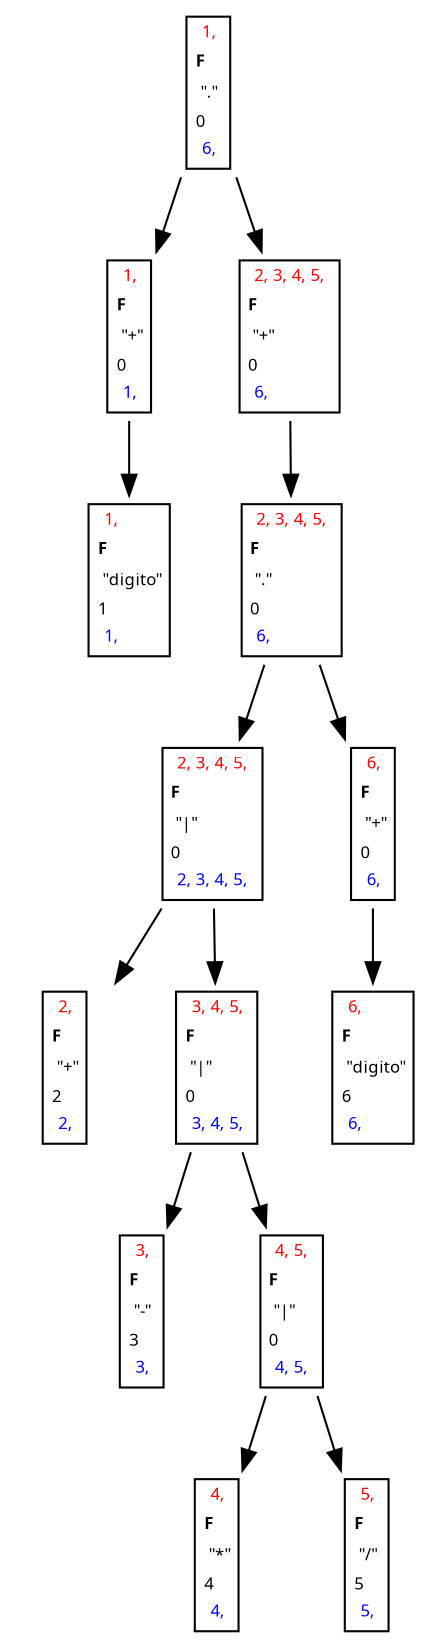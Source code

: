 digraph D {

  node [shape=plaintext fontname="Sans serif" fontsize="8"];319781834 [ label=<
   <table border="1" cellborder="0" cellspacing="1">
 <tr><td align="left"> <font color="red">1, </font></td></tr>
<tr><td align="left"><b>F</b></td></tr>
<tr><td align="left"> "."</td></tr>
     <tr><td align="left">0</td></tr>
 <tr><td align="left"> <font color="blue">6, </font></td></tr>
   </table>>];367930427 [ label=<
   <table border="1" cellborder="0" cellspacing="1">
 <tr><td align="left"> <font color="red">1, </font></td></tr>
<tr><td align="left"><b>F</b></td></tr>
<tr><td align="left"> "+"</td></tr>
     <tr><td align="left">0</td></tr>
 <tr><td align="left"> <font color="blue">1, </font></td></tr>
   </table>>];2145269945 [ label=<
   <table border="1" cellborder="0" cellspacing="1">
 <tr><td align="left"> <font color="red">1, </font></td></tr>
<tr><td align="left"><b>F</b></td></tr>
<tr><td align="left"> "digito"</td></tr>
     <tr><td align="left">1</td></tr>
 <tr><td align="left"> <font color="blue">1, </font></td></tr>
   </table>>];367930427->2145269945
319781834->367930427
731276771 [ label=<
   <table border="1" cellborder="0" cellspacing="1">
 <tr><td align="left"> <font color="red">2, 3, 4, 5, </font></td></tr>
<tr><td align="left"><b>F</b></td></tr>
<tr><td align="left"> "+"</td></tr>
     <tr><td align="left">0</td></tr>
 <tr><td align="left"> <font color="blue">6, </font></td></tr>
   </table>>];1135577712 [ label=<
   <table border="1" cellborder="0" cellspacing="1">
 <tr><td align="left"> <font color="red">2, 3, 4, 5, </font></td></tr>
<tr><td align="left"><b>F</b></td></tr>
<tr><td align="left"> "."</td></tr>
     <tr><td align="left">0</td></tr>
 <tr><td align="left"> <font color="blue">6, </font></td></tr>
   </table>>];667220426 [ label=<
   <table border="1" cellborder="0" cellspacing="1">
 <tr><td align="left"> <font color="red">2, 3, 4, 5, </font></td></tr>
<tr><td align="left"><b>F</b></td></tr>
<tr><td align="left"> "|"</td></tr>
     <tr><td align="left">0</td></tr>
 <tr><td align="left"> <font color="blue">2, 3, 4, 5, </font></td></tr>
   </table>>];693175931 [ label=<
   <table border="1" cellborder="0" cellspacing="1">
 <tr><td align="left"> <font color="red">2, </font></td></tr>
<tr><td align="left"><b>F</b></td></tr>
<tr><td align="left"> "+"</td></tr>
     <tr><td align="left">2</td></tr>
 <tr><td align="left"> <font color="blue">2, </font></td></tr>
   </table>>];667220426->693175931
837863375 [ label=<
   <table border="1" cellborder="0" cellspacing="1">
 <tr><td align="left"> <font color="red">3, 4, 5, </font></td></tr>
<tr><td align="left"><b>F</b></td></tr>
<tr><td align="left"> "|"</td></tr>
     <tr><td align="left">0</td></tr>
 <tr><td align="left"> <font color="blue">3, 4, 5, </font></td></tr>
   </table>>];238237579 [ label=<
   <table border="1" cellborder="0" cellspacing="1">
 <tr><td align="left"> <font color="red">3, </font></td></tr>
<tr><td align="left"><b>F</b></td></tr>
<tr><td align="left"> "-"</td></tr>
     <tr><td align="left">3</td></tr>
 <tr><td align="left"> <font color="blue">3, </font></td></tr>
   </table>>];837863375->238237579
247043374 [ label=<
   <table border="1" cellborder="0" cellspacing="1">
 <tr><td align="left"> <font color="red">4, 5, </font></td></tr>
<tr><td align="left"><b>F</b></td></tr>
<tr><td align="left"> "|"</td></tr>
     <tr><td align="left">0</td></tr>
 <tr><td align="left"> <font color="blue">4, 5, </font></td></tr>
   </table>>];796538972 [ label=<
   <table border="1" cellborder="0" cellspacing="1">
 <tr><td align="left"> <font color="red">4, </font></td></tr>
<tr><td align="left"><b>F</b></td></tr>
<tr><td align="left"> "*"</td></tr>
     <tr><td align="left">4</td></tr>
 <tr><td align="left"> <font color="blue">4, </font></td></tr>
   </table>>];247043374->796538972
402869443 [ label=<
   <table border="1" cellborder="0" cellspacing="1">
 <tr><td align="left"> <font color="red">5, </font></td></tr>
<tr><td align="left"><b>F</b></td></tr>
<tr><td align="left"> "/"</td></tr>
     <tr><td align="left">5</td></tr>
 <tr><td align="left"> <font color="blue">5, </font></td></tr>
   </table>>];247043374->402869443
837863375->247043374
667220426->837863375
1135577712->667220426
253476647 [ label=<
   <table border="1" cellborder="0" cellspacing="1">
 <tr><td align="left"> <font color="red">6, </font></td></tr>
<tr><td align="left"><b>F</b></td></tr>
<tr><td align="left"> "+"</td></tr>
     <tr><td align="left">0</td></tr>
 <tr><td align="left"> <font color="blue">6, </font></td></tr>
   </table>>];1296648975 [ label=<
   <table border="1" cellborder="0" cellspacing="1">
 <tr><td align="left"> <font color="red">6, </font></td></tr>
<tr><td align="left"><b>F</b></td></tr>
<tr><td align="left"> "digito"</td></tr>
     <tr><td align="left">6</td></tr>
 <tr><td align="left"> <font color="blue">6, </font></td></tr>
   </table>>];253476647->1296648975
1135577712->253476647
731276771->1135577712
319781834->731276771
 }